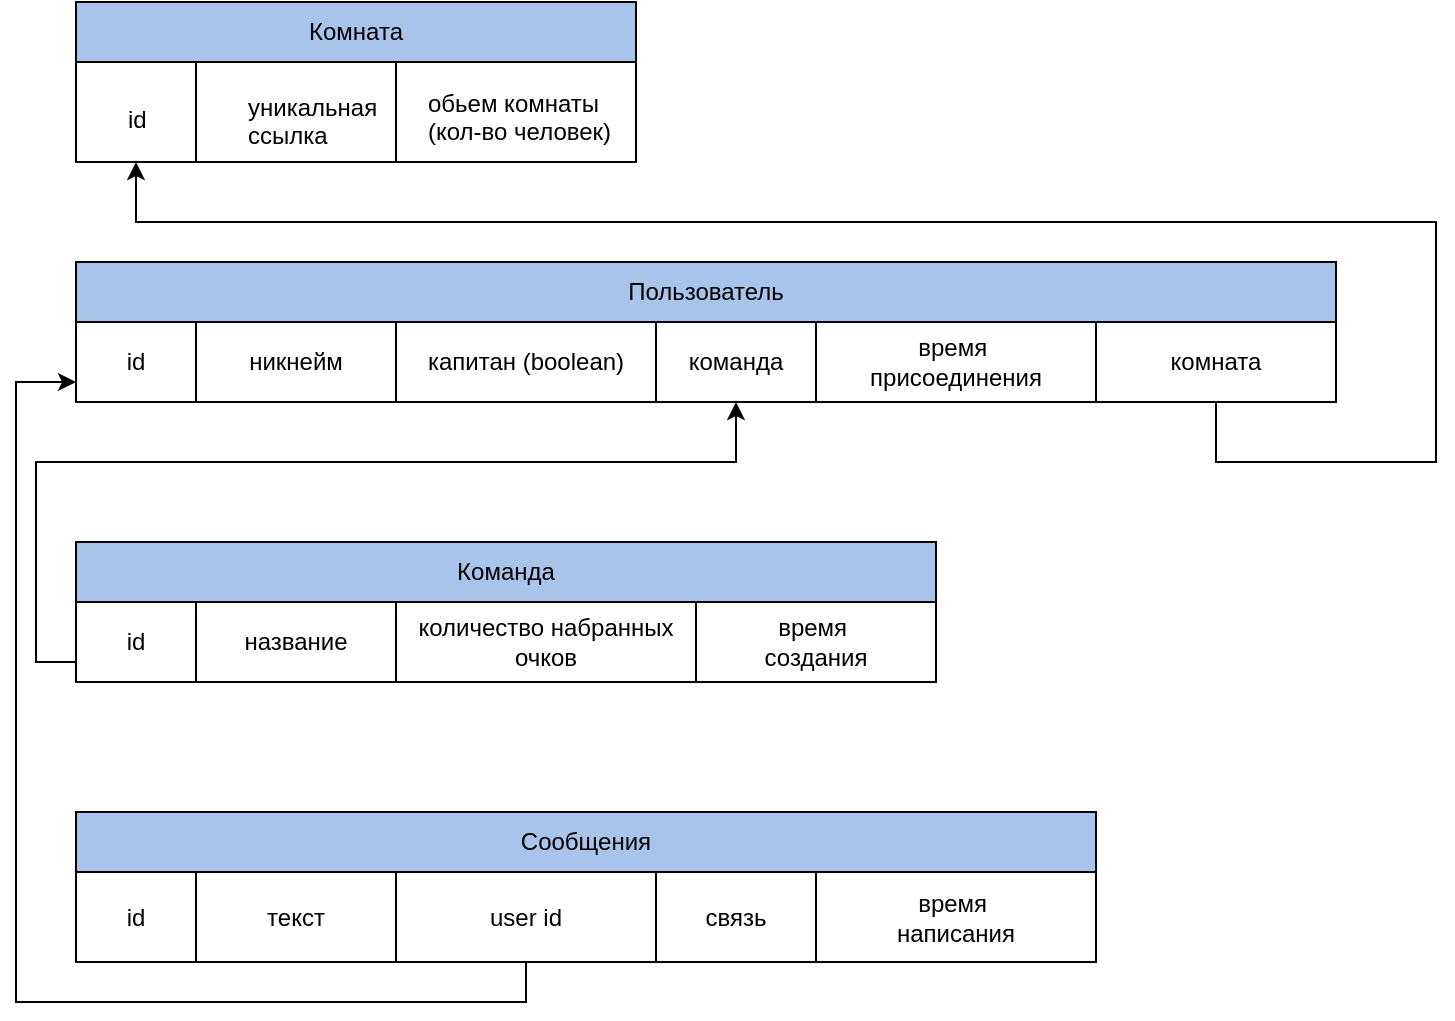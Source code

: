 <mxfile version="14.1.9" type="github">
  <diagram id="C5RBs43oDa-KdzZeNtuy" name="Page-1">
    <mxGraphModel dx="1185" dy="635" grid="1" gridSize="10" guides="1" tooltips="1" connect="1" arrows="1" fold="1" page="1" pageScale="1" pageWidth="827" pageHeight="1169" math="0" shadow="0">
      <root>
        <mxCell id="WIyWlLk6GJQsqaUBKTNV-0" />
        <mxCell id="WIyWlLk6GJQsqaUBKTNV-1" parent="WIyWlLk6GJQsqaUBKTNV-0" />
        <mxCell id="mUU1lytDgRaQoyZPtHUI-0" value="Комната" style="rounded=0;whiteSpace=wrap;html=1;fillColor=#A9C4EB;" vertex="1" parent="WIyWlLk6GJQsqaUBKTNV-1">
          <mxGeometry x="40" y="160" width="280" height="30" as="geometry" />
        </mxCell>
        <mxCell id="mUU1lytDgRaQoyZPtHUI-2" value="id " style="text;align=left;verticalAlign=top;spacingLeft=4;spacingRight=4;overflow=hidden;rotatable=0;points=[[0,0.5],[1,0.5]];portConstraint=eastwest;" vertex="1" parent="WIyWlLk6GJQsqaUBKTNV-1">
          <mxGeometry x="60" y="205" width="20" height="26" as="geometry" />
        </mxCell>
        <mxCell id="mUU1lytDgRaQoyZPtHUI-4" value="уникальная &#xa;ссылка" style="text;align=left;verticalAlign=top;spacingLeft=4;spacingRight=4;overflow=hidden;rotatable=0;points=[[0,0.5],[1,0.5]];portConstraint=eastwest;rounded=0;shadow=0;html=0;" vertex="1" parent="WIyWlLk6GJQsqaUBKTNV-1">
          <mxGeometry x="120" y="199" width="80" height="38" as="geometry" />
        </mxCell>
        <mxCell id="mUU1lytDgRaQoyZPtHUI-5" value="обьем комнаты &#xa;(кол-во человек)" style="text;align=left;verticalAlign=top;spacingLeft=4;spacingRight=4;overflow=hidden;rotatable=0;points=[[0,0.5],[1,0.5]];portConstraint=eastwest;rounded=0;shadow=0;html=0;" vertex="1" parent="WIyWlLk6GJQsqaUBKTNV-1">
          <mxGeometry x="210" y="197" width="110" height="42" as="geometry" />
        </mxCell>
        <mxCell id="mUU1lytDgRaQoyZPtHUI-7" value="" style="rounded=0;whiteSpace=wrap;html=1;fillColor=none;" vertex="1" parent="WIyWlLk6GJQsqaUBKTNV-1">
          <mxGeometry x="100" y="190" width="100" height="50" as="geometry" />
        </mxCell>
        <mxCell id="mUU1lytDgRaQoyZPtHUI-10" value="" style="rounded=0;whiteSpace=wrap;html=1;fillColor=none;" vertex="1" parent="WIyWlLk6GJQsqaUBKTNV-1">
          <mxGeometry x="40" y="190" width="60" height="50" as="geometry" />
        </mxCell>
        <mxCell id="mUU1lytDgRaQoyZPtHUI-12" value="" style="rounded=0;whiteSpace=wrap;html=1;fillColor=none;" vertex="1" parent="WIyWlLk6GJQsqaUBKTNV-1">
          <mxGeometry x="200" y="190" width="120" height="50" as="geometry" />
        </mxCell>
        <mxCell id="mUU1lytDgRaQoyZPtHUI-13" value="Пользователь" style="rounded=0;whiteSpace=wrap;html=1;fillColor=#A9C4EB;" vertex="1" parent="WIyWlLk6GJQsqaUBKTNV-1">
          <mxGeometry x="40" y="290" width="630" height="30" as="geometry" />
        </mxCell>
        <mxCell id="mUU1lytDgRaQoyZPtHUI-14" value="никнейм" style="rounded=0;whiteSpace=wrap;html=1;fillColor=none;" vertex="1" parent="WIyWlLk6GJQsqaUBKTNV-1">
          <mxGeometry x="100" y="320" width="100" height="40" as="geometry" />
        </mxCell>
        <mxCell id="mUU1lytDgRaQoyZPtHUI-15" value="id" style="rounded=0;whiteSpace=wrap;html=1;fillColor=none;" vertex="1" parent="WIyWlLk6GJQsqaUBKTNV-1">
          <mxGeometry x="40" y="320" width="60" height="40" as="geometry" />
        </mxCell>
        <mxCell id="mUU1lytDgRaQoyZPtHUI-16" value="капитан (boolean)" style="rounded=0;whiteSpace=wrap;html=1;fillColor=none;" vertex="1" parent="WIyWlLk6GJQsqaUBKTNV-1">
          <mxGeometry x="200" y="320" width="130" height="40" as="geometry" />
        </mxCell>
        <mxCell id="mUU1lytDgRaQoyZPtHUI-17" value="время&amp;nbsp;&lt;br&gt;присоединения" style="rounded=0;whiteSpace=wrap;html=1;fillColor=none;" vertex="1" parent="WIyWlLk6GJQsqaUBKTNV-1">
          <mxGeometry x="410" y="320" width="140" height="40" as="geometry" />
        </mxCell>
        <mxCell id="mUU1lytDgRaQoyZPtHUI-18" value="команда" style="rounded=0;whiteSpace=wrap;html=1;fillColor=none;" vertex="1" parent="WIyWlLk6GJQsqaUBKTNV-1">
          <mxGeometry x="330" y="320" width="80" height="40" as="geometry" />
        </mxCell>
        <mxCell id="mUU1lytDgRaQoyZPtHUI-21" value="Команда" style="rounded=0;whiteSpace=wrap;html=1;fillColor=#A9C4EB;" vertex="1" parent="WIyWlLk6GJQsqaUBKTNV-1">
          <mxGeometry x="40" y="430" width="430" height="30" as="geometry" />
        </mxCell>
        <mxCell id="mUU1lytDgRaQoyZPtHUI-26" value="название" style="rounded=0;whiteSpace=wrap;html=1;fillColor=none;" vertex="1" parent="WIyWlLk6GJQsqaUBKTNV-1">
          <mxGeometry x="100" y="460" width="100" height="40" as="geometry" />
        </mxCell>
        <mxCell id="mUU1lytDgRaQoyZPtHUI-31" style="edgeStyle=orthogonalEdgeStyle;rounded=0;orthogonalLoop=1;jettySize=auto;html=1;" edge="1" parent="WIyWlLk6GJQsqaUBKTNV-1" source="mUU1lytDgRaQoyZPtHUI-27" target="mUU1lytDgRaQoyZPtHUI-18">
          <mxGeometry relative="1" as="geometry">
            <Array as="points">
              <mxPoint x="20" y="490" />
              <mxPoint x="20" y="390" />
              <mxPoint x="370" y="390" />
            </Array>
          </mxGeometry>
        </mxCell>
        <mxCell id="mUU1lytDgRaQoyZPtHUI-27" value="id" style="rounded=0;whiteSpace=wrap;html=1;fillColor=none;" vertex="1" parent="WIyWlLk6GJQsqaUBKTNV-1">
          <mxGeometry x="40" y="460" width="60" height="40" as="geometry" />
        </mxCell>
        <mxCell id="mUU1lytDgRaQoyZPtHUI-28" value="количество набранных очков" style="rounded=0;whiteSpace=wrap;html=1;fillColor=none;" vertex="1" parent="WIyWlLk6GJQsqaUBKTNV-1">
          <mxGeometry x="200" y="460" width="150" height="40" as="geometry" />
        </mxCell>
        <mxCell id="mUU1lytDgRaQoyZPtHUI-29" value="время&amp;nbsp;&lt;br&gt;создания" style="rounded=0;whiteSpace=wrap;html=1;fillColor=none;" vertex="1" parent="WIyWlLk6GJQsqaUBKTNV-1">
          <mxGeometry x="350" y="460" width="120" height="40" as="geometry" />
        </mxCell>
        <mxCell id="mUU1lytDgRaQoyZPtHUI-32" value="Сообщения" style="rounded=0;whiteSpace=wrap;html=1;fillColor=#A9C4EB;" vertex="1" parent="WIyWlLk6GJQsqaUBKTNV-1">
          <mxGeometry x="40" y="565" width="510" height="30" as="geometry" />
        </mxCell>
        <mxCell id="mUU1lytDgRaQoyZPtHUI-33" value="текст" style="rounded=0;whiteSpace=wrap;html=1;fillColor=none;" vertex="1" parent="WIyWlLk6GJQsqaUBKTNV-1">
          <mxGeometry x="100" y="595" width="100" height="45" as="geometry" />
        </mxCell>
        <mxCell id="mUU1lytDgRaQoyZPtHUI-34" value="id" style="rounded=0;whiteSpace=wrap;html=1;fillColor=none;" vertex="1" parent="WIyWlLk6GJQsqaUBKTNV-1">
          <mxGeometry x="40" y="595" width="60" height="45" as="geometry" />
        </mxCell>
        <mxCell id="mUU1lytDgRaQoyZPtHUI-38" style="edgeStyle=orthogonalEdgeStyle;rounded=0;orthogonalLoop=1;jettySize=auto;html=1;" edge="1" parent="WIyWlLk6GJQsqaUBKTNV-1" source="mUU1lytDgRaQoyZPtHUI-35" target="mUU1lytDgRaQoyZPtHUI-15">
          <mxGeometry relative="1" as="geometry">
            <Array as="points">
              <mxPoint x="265" y="660" />
              <mxPoint x="10" y="660" />
              <mxPoint x="10" y="350" />
            </Array>
          </mxGeometry>
        </mxCell>
        <mxCell id="mUU1lytDgRaQoyZPtHUI-35" value="user id" style="rounded=0;whiteSpace=wrap;html=1;fillColor=none;" vertex="1" parent="WIyWlLk6GJQsqaUBKTNV-1">
          <mxGeometry x="200" y="595" width="130" height="45" as="geometry" />
        </mxCell>
        <mxCell id="mUU1lytDgRaQoyZPtHUI-36" value="время&amp;nbsp;&lt;br&gt;написания" style="rounded=0;whiteSpace=wrap;html=1;fillColor=none;" vertex="1" parent="WIyWlLk6GJQsqaUBKTNV-1">
          <mxGeometry x="410" y="595" width="140" height="45" as="geometry" />
        </mxCell>
        <mxCell id="mUU1lytDgRaQoyZPtHUI-37" value="связь" style="rounded=0;whiteSpace=wrap;html=1;fillColor=none;" vertex="1" parent="WIyWlLk6GJQsqaUBKTNV-1">
          <mxGeometry x="330" y="595" width="80" height="45" as="geometry" />
        </mxCell>
        <mxCell id="mUU1lytDgRaQoyZPtHUI-41" style="edgeStyle=orthogonalEdgeStyle;rounded=0;orthogonalLoop=1;jettySize=auto;html=1;" edge="1" parent="WIyWlLk6GJQsqaUBKTNV-1" source="mUU1lytDgRaQoyZPtHUI-40" target="mUU1lytDgRaQoyZPtHUI-10">
          <mxGeometry relative="1" as="geometry">
            <Array as="points">
              <mxPoint x="610" y="390" />
              <mxPoint x="720" y="390" />
              <mxPoint x="720" y="270" />
              <mxPoint x="70" y="270" />
            </Array>
          </mxGeometry>
        </mxCell>
        <mxCell id="mUU1lytDgRaQoyZPtHUI-40" value="комната" style="rounded=0;whiteSpace=wrap;html=1;fillColor=none;" vertex="1" parent="WIyWlLk6GJQsqaUBKTNV-1">
          <mxGeometry x="550" y="320" width="120" height="40" as="geometry" />
        </mxCell>
      </root>
    </mxGraphModel>
  </diagram>
</mxfile>
